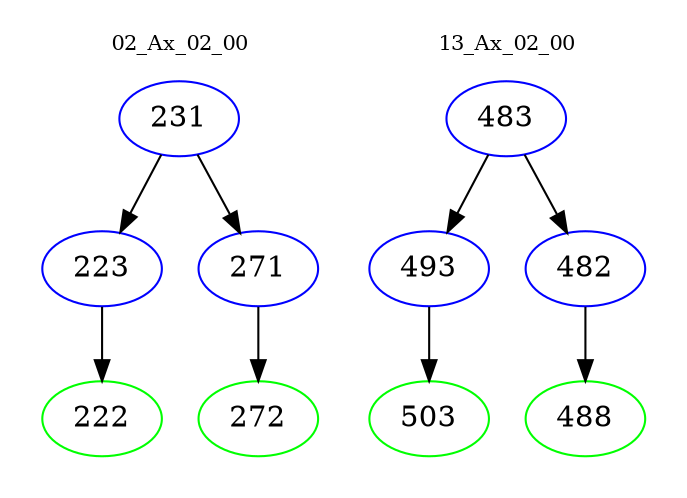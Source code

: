digraph{
subgraph cluster_0 {
color = white
label = "02_Ax_02_00";
fontsize=10;
T0_231 [label="231", color="blue"]
T0_231 -> T0_223 [color="black"]
T0_223 [label="223", color="blue"]
T0_223 -> T0_222 [color="black"]
T0_222 [label="222", color="green"]
T0_231 -> T0_271 [color="black"]
T0_271 [label="271", color="blue"]
T0_271 -> T0_272 [color="black"]
T0_272 [label="272", color="green"]
}
subgraph cluster_1 {
color = white
label = "13_Ax_02_00";
fontsize=10;
T1_483 [label="483", color="blue"]
T1_483 -> T1_493 [color="black"]
T1_493 [label="493", color="blue"]
T1_493 -> T1_503 [color="black"]
T1_503 [label="503", color="green"]
T1_483 -> T1_482 [color="black"]
T1_482 [label="482", color="blue"]
T1_482 -> T1_488 [color="black"]
T1_488 [label="488", color="green"]
}
}
